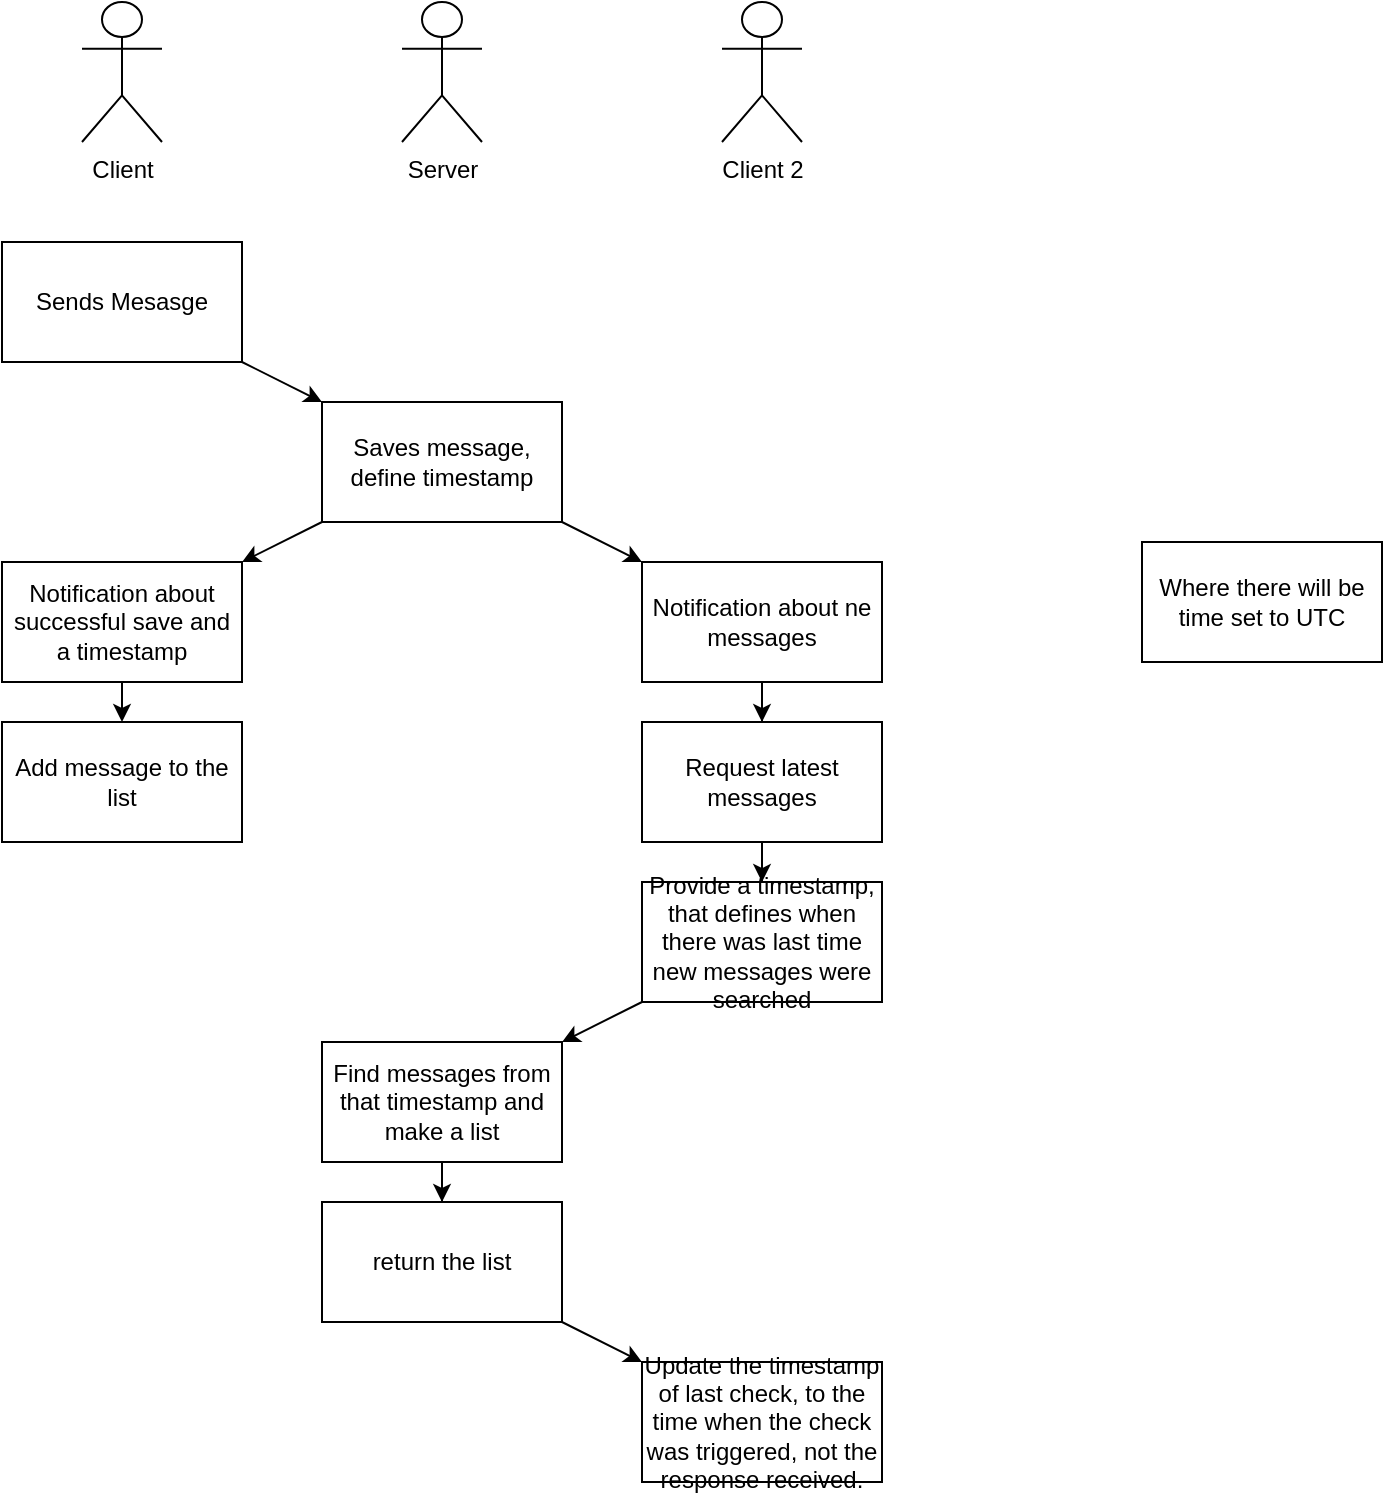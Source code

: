 <mxfile version="24.2.5" type="github">
  <diagram name="Pagina-1" id="Bf5yMXi9IIL7gLmAusMt">
    <mxGraphModel dx="989" dy="509" grid="1" gridSize="10" guides="1" tooltips="1" connect="1" arrows="1" fold="1" page="1" pageScale="1" pageWidth="827" pageHeight="1169" math="0" shadow="0">
      <root>
        <mxCell id="0" />
        <mxCell id="1" parent="0" />
        <mxCell id="c2Gna05p8QOXd9XZKlMe-2" value="Client" style="shape=umlActor;verticalLabelPosition=bottom;verticalAlign=top;html=1;outlineConnect=0;" vertex="1" parent="1">
          <mxGeometry x="160" y="80" width="40" height="70" as="geometry" />
        </mxCell>
        <mxCell id="c2Gna05p8QOXd9XZKlMe-3" value="Server" style="shape=umlActor;verticalLabelPosition=bottom;verticalAlign=top;html=1;outlineConnect=0;" vertex="1" parent="1">
          <mxGeometry x="320" y="80" width="40" height="70" as="geometry" />
        </mxCell>
        <mxCell id="c2Gna05p8QOXd9XZKlMe-4" value="Client 2" style="shape=umlActor;verticalLabelPosition=bottom;verticalAlign=top;html=1;outlineConnect=0;" vertex="1" parent="1">
          <mxGeometry x="480" y="80" width="40" height="70" as="geometry" />
        </mxCell>
        <mxCell id="c2Gna05p8QOXd9XZKlMe-19" style="rounded=0;orthogonalLoop=1;jettySize=auto;html=1;" edge="1" parent="1" source="c2Gna05p8QOXd9XZKlMe-7" target="c2Gna05p8QOXd9XZKlMe-8">
          <mxGeometry relative="1" as="geometry" />
        </mxCell>
        <mxCell id="c2Gna05p8QOXd9XZKlMe-7" value="Sends Mesasge" style="rounded=0;whiteSpace=wrap;html=1;" vertex="1" parent="1">
          <mxGeometry x="120" y="200" width="120" height="60" as="geometry" />
        </mxCell>
        <mxCell id="c2Gna05p8QOXd9XZKlMe-20" style="rounded=0;orthogonalLoop=1;jettySize=auto;html=1;" edge="1" parent="1" source="c2Gna05p8QOXd9XZKlMe-8" target="c2Gna05p8QOXd9XZKlMe-10">
          <mxGeometry relative="1" as="geometry" />
        </mxCell>
        <mxCell id="c2Gna05p8QOXd9XZKlMe-21" style="rounded=0;orthogonalLoop=1;jettySize=auto;html=1;" edge="1" parent="1" source="c2Gna05p8QOXd9XZKlMe-8" target="c2Gna05p8QOXd9XZKlMe-9">
          <mxGeometry relative="1" as="geometry" />
        </mxCell>
        <mxCell id="c2Gna05p8QOXd9XZKlMe-8" value="Saves message, define timestamp" style="rounded=0;whiteSpace=wrap;html=1;" vertex="1" parent="1">
          <mxGeometry x="280" y="280" width="120" height="60" as="geometry" />
        </mxCell>
        <mxCell id="c2Gna05p8QOXd9XZKlMe-23" style="edgeStyle=orthogonalEdgeStyle;rounded=0;orthogonalLoop=1;jettySize=auto;html=1;" edge="1" parent="1" source="c2Gna05p8QOXd9XZKlMe-9" target="c2Gna05p8QOXd9XZKlMe-12">
          <mxGeometry relative="1" as="geometry" />
        </mxCell>
        <mxCell id="c2Gna05p8QOXd9XZKlMe-9" value="Notification about ne messages" style="rounded=0;whiteSpace=wrap;html=1;" vertex="1" parent="1">
          <mxGeometry x="440" y="360" width="120" height="60" as="geometry" />
        </mxCell>
        <mxCell id="c2Gna05p8QOXd9XZKlMe-18" style="rounded=0;orthogonalLoop=1;jettySize=auto;html=1;" edge="1" parent="1" source="c2Gna05p8QOXd9XZKlMe-10" target="c2Gna05p8QOXd9XZKlMe-11">
          <mxGeometry relative="1" as="geometry" />
        </mxCell>
        <mxCell id="c2Gna05p8QOXd9XZKlMe-10" value="Notification about successful save and a timestamp" style="rounded=0;whiteSpace=wrap;html=1;" vertex="1" parent="1">
          <mxGeometry x="120" y="360" width="120" height="60" as="geometry" />
        </mxCell>
        <mxCell id="c2Gna05p8QOXd9XZKlMe-11" value="Add message to the list" style="rounded=0;whiteSpace=wrap;html=1;" vertex="1" parent="1">
          <mxGeometry x="120" y="440" width="120" height="60" as="geometry" />
        </mxCell>
        <mxCell id="c2Gna05p8QOXd9XZKlMe-24" style="edgeStyle=orthogonalEdgeStyle;rounded=0;orthogonalLoop=1;jettySize=auto;html=1;" edge="1" parent="1" source="c2Gna05p8QOXd9XZKlMe-12" target="c2Gna05p8QOXd9XZKlMe-13">
          <mxGeometry relative="1" as="geometry" />
        </mxCell>
        <mxCell id="c2Gna05p8QOXd9XZKlMe-12" value="Request latest messages" style="rounded=0;whiteSpace=wrap;html=1;" vertex="1" parent="1">
          <mxGeometry x="440" y="440" width="120" height="60" as="geometry" />
        </mxCell>
        <mxCell id="c2Gna05p8QOXd9XZKlMe-25" style="rounded=0;orthogonalLoop=1;jettySize=auto;html=1;" edge="1" parent="1" source="c2Gna05p8QOXd9XZKlMe-13" target="c2Gna05p8QOXd9XZKlMe-14">
          <mxGeometry relative="1" as="geometry" />
        </mxCell>
        <mxCell id="c2Gna05p8QOXd9XZKlMe-13" value="Provide a timestamp, that defines when there was last time new messages were searched" style="rounded=0;whiteSpace=wrap;html=1;" vertex="1" parent="1">
          <mxGeometry x="440" y="520" width="120" height="60" as="geometry" />
        </mxCell>
        <mxCell id="c2Gna05p8QOXd9XZKlMe-27" style="edgeStyle=orthogonalEdgeStyle;rounded=0;orthogonalLoop=1;jettySize=auto;html=1;" edge="1" parent="1" source="c2Gna05p8QOXd9XZKlMe-14" target="c2Gna05p8QOXd9XZKlMe-15">
          <mxGeometry relative="1" as="geometry" />
        </mxCell>
        <mxCell id="c2Gna05p8QOXd9XZKlMe-14" value="Find messages from that timestamp and make a list" style="rounded=0;whiteSpace=wrap;html=1;" vertex="1" parent="1">
          <mxGeometry x="280" y="600" width="120" height="60" as="geometry" />
        </mxCell>
        <mxCell id="c2Gna05p8QOXd9XZKlMe-28" style="rounded=0;orthogonalLoop=1;jettySize=auto;html=1;" edge="1" parent="1" source="c2Gna05p8QOXd9XZKlMe-15" target="c2Gna05p8QOXd9XZKlMe-17">
          <mxGeometry relative="1" as="geometry" />
        </mxCell>
        <mxCell id="c2Gna05p8QOXd9XZKlMe-15" value="return the list" style="rounded=0;whiteSpace=wrap;html=1;" vertex="1" parent="1">
          <mxGeometry x="280" y="680" width="120" height="60" as="geometry" />
        </mxCell>
        <mxCell id="c2Gna05p8QOXd9XZKlMe-16" value="Where there will be time set to UTC" style="rounded=0;whiteSpace=wrap;html=1;" vertex="1" parent="1">
          <mxGeometry x="690" y="350" width="120" height="60" as="geometry" />
        </mxCell>
        <mxCell id="c2Gna05p8QOXd9XZKlMe-17" value="Update the timestamp of last check, to the time when the check was triggered, not the response received." style="rounded=0;whiteSpace=wrap;html=1;" vertex="1" parent="1">
          <mxGeometry x="440" y="760" width="120" height="60" as="geometry" />
        </mxCell>
      </root>
    </mxGraphModel>
  </diagram>
</mxfile>

